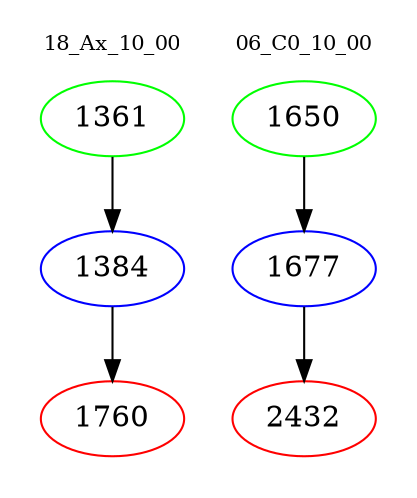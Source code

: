 digraph{
subgraph cluster_0 {
color = white
label = "18_Ax_10_00";
fontsize=10;
T0_1361 [label="1361", color="green"]
T0_1361 -> T0_1384 [color="black"]
T0_1384 [label="1384", color="blue"]
T0_1384 -> T0_1760 [color="black"]
T0_1760 [label="1760", color="red"]
}
subgraph cluster_1 {
color = white
label = "06_C0_10_00";
fontsize=10;
T1_1650 [label="1650", color="green"]
T1_1650 -> T1_1677 [color="black"]
T1_1677 [label="1677", color="blue"]
T1_1677 -> T1_2432 [color="black"]
T1_2432 [label="2432", color="red"]
}
}
